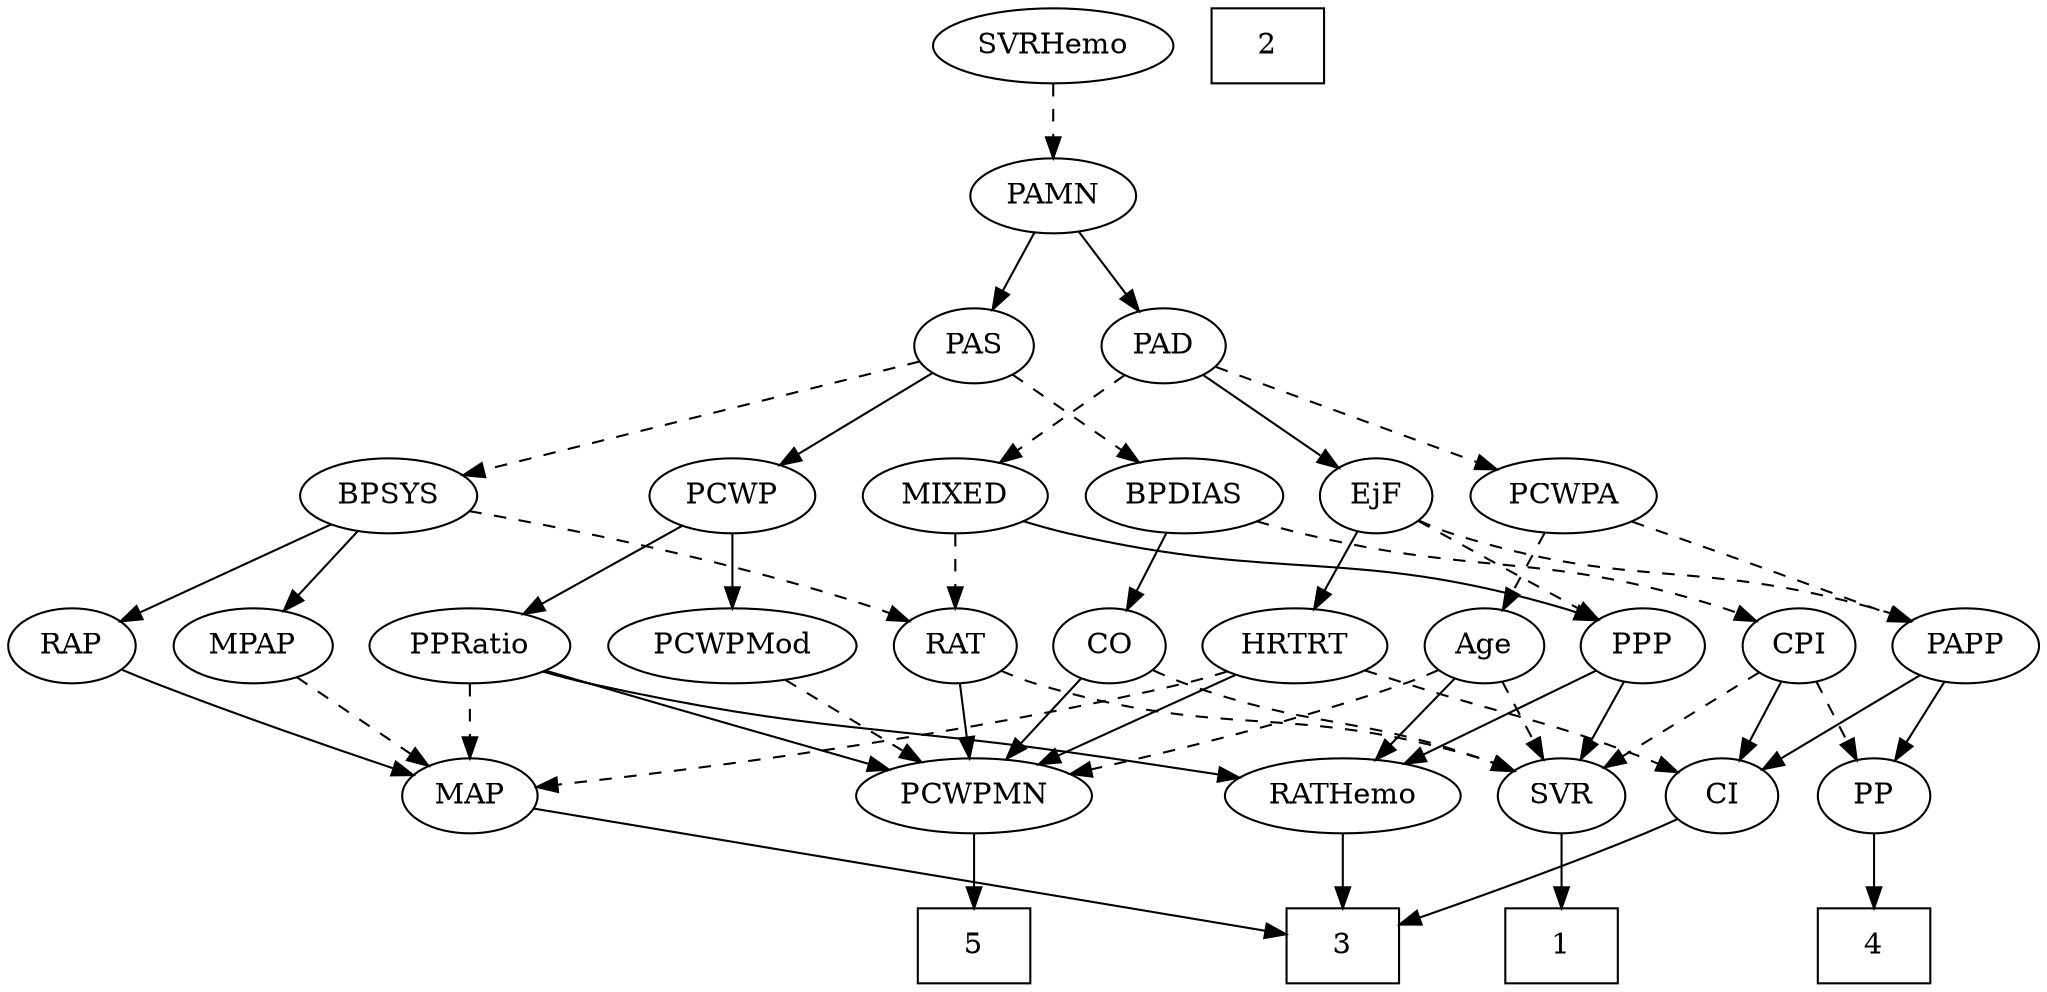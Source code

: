 strict digraph {
	graph [bb="0,0,903.94,468"];
	node [label="\N"];
	1	[height=0.5,
		pos="661.1,18",
		shape=box,
		width=0.75];
	2	[height=0.5,
		pos="549.1,450",
		shape=box,
		width=0.75];
	3	[height=0.5,
		pos="566.1,18",
		shape=box,
		width=0.75];
	4	[height=0.5,
		pos="861.1,18",
		shape=box,
		width=0.75];
	5	[height=0.5,
		pos="429.1,18",
		shape=box,
		width=0.75];
	Age	[height=0.5,
		pos="651.1,162",
		width=0.75];
	RATHemo	[height=0.5,
		pos="566.1,90",
		width=1.3721];
	Age -> RATHemo	[pos="e,585.11,106.65 634.71,147.5 622.85,137.74 606.57,124.33 592.84,113.02",
		style=solid];
	SVR	[height=0.5,
		pos="661.1,90",
		width=0.77632];
	Age -> SVR	[pos="e,658.63,108.28 653.52,144.05 654.62,136.35 655.95,127.03 657.19,118.36",
		style=dashed];
	PCWPMN	[height=0.5,
		pos="429.1,90",
		width=1.3902];
	Age -> PCWPMN	[pos="e,469.99,100.6 630.02,150.35 625.18,148.1 620.01,145.85 615.1,144 570.23,127.14 517.57,112.61 479.75,103.04",
		style=dashed];
	EjF	[height=0.5,
		pos="597.1,234",
		width=0.75];
	PPP	[height=0.5,
		pos="723.1,162",
		width=0.75];
	EjF -> PPP	[pos="e,702.9,174.22 617.34,221.75 638.1,210.22 670.58,192.18 694.07,179.12",
		style=dashed];
	PAPP	[height=0.5,
		pos="872.1,162",
		width=0.88464];
	EjF -> PAPP	[pos="e,848.12,173.94 617.66,222.16 622.62,219.87 627.96,217.65 633.1,216 718.26,188.67 745.3,205.27 831.1,180 833.55,179.28 836.07,178.45 \
838.57,177.57",
		style=dashed];
	HRTRT	[height=0.5,
		pos="566.1,162",
		width=1.1013];
	EjF -> HRTRT	[pos="e,573.61,179.96 589.75,216.41 586.17,208.34 581.79,198.43 577.77,189.35",
		style=solid];
	RAP	[height=0.5,
		pos="116.1,162",
		width=0.77632];
	MAP	[height=0.5,
		pos="202.1,90",
		width=0.84854];
	RAP -> MAP	[pos="e,184.98,104.93 132.68,147.5 145.25,137.27 162.73,123.04 177,111.42",
		style=solid];
	MIXED	[height=0.5,
		pos="409.1,234",
		width=1.1193];
	RAT	[height=0.5,
		pos="409.1,162",
		width=0.75827];
	MIXED -> RAT	[pos="e,409.1,180.1 409.1,215.7 409.1,207.98 409.1,198.71 409.1,190.11",
		style=dashed];
	MIXED -> PPP	[pos="e,702.56,173.92 438.99,221.91 445.55,219.73 452.51,217.63 459.1,216 558.69,191.4 589.06,210.21 687.1,180 689.03,179.4 690.99,178.72 \
692.95,177.98",
		style=solid];
	MPAP	[height=0.5,
		pos="35.097,162",
		width=0.97491];
	MPAP -> MAP	[pos="e,177.93,101.13 61.559,149.91 90.564,137.75 137.16,118.22 168.67,105.01",
		style=dashed];
	BPSYS	[height=0.5,
		pos="169.1,234",
		width=1.0471];
	BPSYS -> RAP	[pos="e,127.96,178.67 156.8,216.76 150.09,207.89 141.64,196.74 134.19,186.89",
		style=solid];
	BPSYS -> MPAP	[pos="e,59.068,175.52 144.52,220.16 123.04,208.94 91.683,192.56 68.036,180.21",
		style=solid];
	BPSYS -> RAT	[pos="e,388.06,173.74 203.26,226.17 244.26,217.52 314.78,201.13 373.1,180 374.95,179.33 376.83,178.6 378.72,177.82",
		style=dashed];
	PAD	[height=0.5,
		pos="502.1,306",
		width=0.79437];
	PAD -> EjF	[pos="e,579.63,247.87 519.97,291.83 534.52,281.11 555.26,265.83 571.56,253.82",
		style=solid];
	PAD -> MIXED	[pos="e,428.91,249.91 484.17,291.5 470.8,281.45 452.31,267.52 437.02,256.01",
		style=dashed];
	PCWPA	[height=0.5,
		pos="684.1,234",
		width=1.1555];
	PAD -> PCWPA	[pos="e,653.94,246.6 525.89,295.85 555.92,284.3 608.02,264.26 644.19,250.35",
		style=dashed];
	CO	[height=0.5,
		pos="481.1,162",
		width=0.75];
	CO -> SVR	[pos="e,639.35,101.46 502.24,150.52 507.07,148.26 512.22,145.96 517.1,144 563.64,125.26 577.46,126.5 624.1,108 625.97,107.26 627.88,106.47 \
629.81,105.65",
		style=dashed];
	CO -> PCWPMN	[pos="e,441.33,107.47 469.56,145.46 463.08,136.74 454.84,125.65 447.49,115.76",
		style=solid];
	PAS	[height=0.5,
		pos="417.1,306",
		width=0.75];
	PAS -> BPSYS	[pos="e,200.64,243.9 392.41,298.03 349.91,286.04 262.5,261.36 210.54,246.7",
		style=dashed];
	BPDIAS	[height=0.5,
		pos="510.1,234",
		width=1.1735];
	PAS -> BPDIAS	[pos="e,490.1,250.05 434.59,291.83 447.91,281.81 466.51,267.81 481.92,256.21",
		style=dashed];
	PCWP	[height=0.5,
		pos="312.1,234",
		width=0.97491];
	PAS -> PCWP	[pos="e,332.87,248.85 398.32,292.49 382.51,281.94 359.61,266.68 341.39,254.53",
		style=solid];
	PAMN	[height=0.5,
		pos="454.1,378",
		width=1.011];
	PAMN -> PAD	[pos="e,491.02,323.15 465.23,360.76 471.17,352.11 478.6,341.27 485.23,331.6",
		style=solid];
	PAMN -> PAS	[pos="e,425.8,323.47 445.33,360.41 440.9,352.04 435.44,341.71 430.51,332.37",
		style=solid];
	RATHemo -> 3	[pos="e,566.1,36.104 566.1,71.697 566.1,63.983 566.1,54.712 566.1,46.112",
		style=solid];
	CPI	[height=0.5,
		pos="795.1,162",
		width=0.75];
	CPI -> SVR	[pos="e,682.43,102.14 774.45,150.22 752.32,138.65 716.95,120.18 691.6,106.94",
		style=dashed];
	PP	[height=0.5,
		pos="861.1,90",
		width=0.75];
	CPI -> PP	[pos="e,847.12,105.82 809.09,146.15 818.11,136.6 829.99,123.99 840.12,113.25",
		style=dashed];
	CI	[height=0.5,
		pos="769.1,90",
		width=0.75];
	CPI -> CI	[pos="e,775.39,107.96 788.94,144.41 785.94,136.34 782.26,126.43 778.89,117.35",
		style=solid];
	RAT -> SVR	[pos="e,639.91,101.75 430.07,150.05 434.91,147.82 440.11,145.65 445.1,144 522.13,118.49 546.93,133.11 624.1,108 626.23,107.31 628.4,106.52 \
630.56,105.69",
		style=dashed];
	RAT -> PCWPMN	[pos="e,424.16,108.28 413.94,144.05 416.17,136.26 418.86,126.82 421.36,118.08",
		style=solid];
	SVR -> 1	[pos="e,661.1,36.104 661.1,71.697 661.1,63.983 661.1,54.712 661.1,46.112",
		style=solid];
	PCWPMod	[height=0.5,
		pos="312.1,162",
		width=1.4443];
	PCWPMod -> PCWPMN	[pos="e,404.32,105.82 336.91,146.15 353.97,135.95 376.84,122.27 395.52,111.09",
		style=dashed];
	PCWPA -> Age	[pos="e,658.78,179.31 676.11,216.05 672.2,207.77 667.42,197.62 663.08,188.42",
		style=dashed];
	PCWPA -> PAPP	[pos="e,847.46,173.44 715.51,222.15 745.38,211.73 791.51,195.34 831.1,180 833.34,179.13 835.65,178.22 837.97,177.29",
		style=dashed];
	PCWPMN -> 5	[pos="e,429.1,36.104 429.1,71.697 429.1,63.983 429.1,54.712 429.1,46.112",
		style=solid];
	SVRHemo	[height=0.5,
		pos="454.1,450",
		width=1.3902];
	SVRHemo -> PAMN	[pos="e,454.1,396.1 454.1,431.7 454.1,423.98 454.1,414.71 454.1,406.11",
		style=dashed];
	BPDIAS -> CO	[pos="e,488.05,179.79 503.08,216.05 499.73,207.97 495.65,198.12 491.91,189.11",
		style=solid];
	BPDIAS -> CPI	[pos="e,774.53,173.84 541.45,221.77 547.9,219.68 554.68,217.64 561.1,216 647.74,193.8 673.93,207.33 759.1,180 761.02,179.38 762.98,178.68 \
764.93,177.93",
		style=dashed];
	MAP -> 3	[pos="e,538.66,24.276 230.66,83.507 295.83,70.974 455.51,40.267 528.54,26.223",
		style=solid];
	PP -> 4	[pos="e,861.1,36.104 861.1,71.697 861.1,63.983 861.1,54.712 861.1,46.112",
		style=solid];
	PPP -> RATHemo	[pos="e,596.79,104.16 701.82,150.83 696.99,148.56 691.88,146.18 687.1,144 660.22,131.77 629.77,118.44 606.14,108.2",
		style=solid];
	PPP -> SVR	[pos="e,674.66,106.31 709.95,146.15 701.68,136.82 690.83,124.57 681.47,114",
		style=solid];
	PPRatio	[height=0.5,
		pos="202.1,162",
		width=1.1013];
	PPRatio -> RATHemo	[pos="e,525.31,100.4 231.63,149.78 237.99,147.64 244.72,145.58 251.1,144 354.53,118.43 383.33,127.35 488.1,108 496.91,106.37 506.25,104.48 \
515.28,102.57",
		style=solid];
	PPRatio -> PCWPMN	[pos="e,391.1,101.78 232.35,150.27 238.53,148.14 245.01,145.96 251.1,144 295,129.86 345.42,114.97 381.36,104.59",
		style=solid];
	PPRatio -> MAP	[pos="e,202.1,108.1 202.1,143.7 202.1,135.98 202.1,126.71 202.1,118.11",
		style=dashed];
	PCWP -> PCWPMod	[pos="e,312.1,180.1 312.1,215.7 312.1,207.98 312.1,198.71 312.1,190.11",
		style=solid];
	PCWP -> PPRatio	[pos="e,224.37,177.18 290.89,219.5 274.47,209.06 251.49,194.43 233.03,182.68",
		style=solid];
	CI -> 3	[pos="e,593.17,28.336 745.41,80.833 710.34,68.739 644.28,45.961 602.88,31.683",
		style=solid];
	PAPP -> PP	[pos="e,863.81,108.28 869.43,144.05 868.22,136.35 866.76,127.03 865.4,118.36",
		style=solid];
	PAPP -> CI	[pos="e,787.51,103.51 852.24,147.5 836.31,136.68 813.78,121.37 796.2,109.42",
		style=solid];
	HRTRT -> PCWPMN	[pos="e,456.76,105.14 540.65,148 519.61,137.25 489.45,121.84 465.8,109.75",
		style=solid];
	HRTRT -> MAP	[pos="e,231.97,94.336 536.54,149.85 530.19,147.71 523.47,145.63 517.1,144 419.78,119.12 302.49,102.91 242.2,95.564",
		style=dashed];
	HRTRT -> CI	[pos="e,745.61,99.063 596.67,150.38 602.78,148.26 609.14,146.06 615.1,144 656.82,129.58 704.92,113.04 736.11,102.33",
		style=dashed];
}
